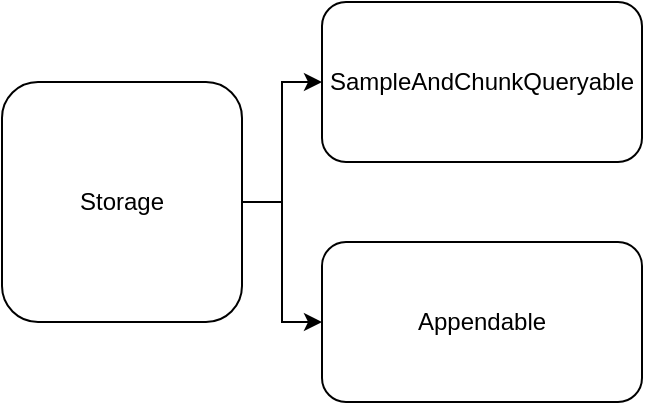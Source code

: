 <mxfile version="20.3.0" type="github">
  <diagram id="3qjVC7K0kvCGZqGHpVnB" name="Page-1">
    <mxGraphModel dx="1426" dy="801" grid="1" gridSize="10" guides="1" tooltips="1" connect="1" arrows="1" fold="1" page="1" pageScale="1" pageWidth="850" pageHeight="1100" math="0" shadow="0">
      <root>
        <mxCell id="0" />
        <mxCell id="1" parent="0" />
        <mxCell id="QG0Zua-6IjBdlOGHf7ix-6" style="edgeStyle=orthogonalEdgeStyle;rounded=0;orthogonalLoop=1;jettySize=auto;html=1;exitX=1;exitY=0.5;exitDx=0;exitDy=0;entryX=0;entryY=0.5;entryDx=0;entryDy=0;" edge="1" parent="1" source="QG0Zua-6IjBdlOGHf7ix-3" target="QG0Zua-6IjBdlOGHf7ix-5">
          <mxGeometry relative="1" as="geometry" />
        </mxCell>
        <mxCell id="QG0Zua-6IjBdlOGHf7ix-7" style="edgeStyle=orthogonalEdgeStyle;rounded=0;orthogonalLoop=1;jettySize=auto;html=1;exitX=1;exitY=0.5;exitDx=0;exitDy=0;entryX=0;entryY=0.5;entryDx=0;entryDy=0;" edge="1" parent="1" source="QG0Zua-6IjBdlOGHf7ix-3" target="QG0Zua-6IjBdlOGHf7ix-4">
          <mxGeometry relative="1" as="geometry" />
        </mxCell>
        <mxCell id="QG0Zua-6IjBdlOGHf7ix-3" value="Storage" style="rounded=1;whiteSpace=wrap;html=1;" vertex="1" parent="1">
          <mxGeometry x="160" y="200" width="120" height="120" as="geometry" />
        </mxCell>
        <mxCell id="QG0Zua-6IjBdlOGHf7ix-4" value="Appendable" style="rounded=1;whiteSpace=wrap;html=1;" vertex="1" parent="1">
          <mxGeometry x="320" y="280" width="160" height="80" as="geometry" />
        </mxCell>
        <mxCell id="QG0Zua-6IjBdlOGHf7ix-5" value="SampleAndChunkQueryable" style="rounded=1;whiteSpace=wrap;html=1;" vertex="1" parent="1">
          <mxGeometry x="320" y="160" width="160" height="80" as="geometry" />
        </mxCell>
      </root>
    </mxGraphModel>
  </diagram>
</mxfile>
